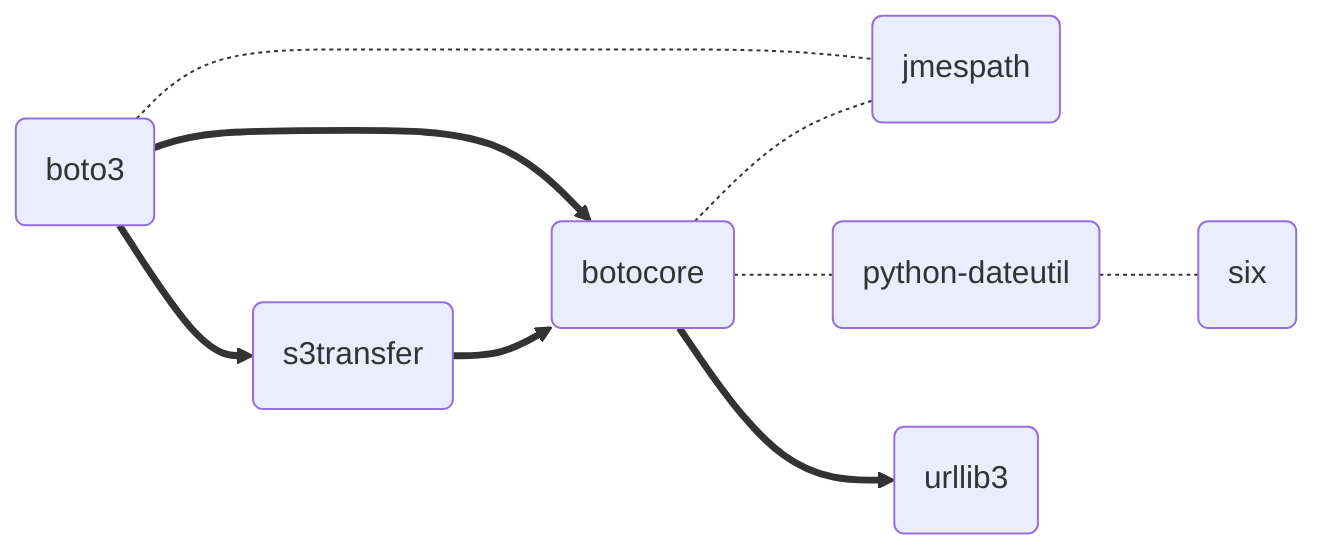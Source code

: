 flowchart LR
  N0(boto3) ==> N1(botocore)
  N0(boto3) .- N2(jmespath)
  N0(boto3) ==> N3(s3transfer)
  N1(botocore) .- N2(jmespath)
  N1(botocore) .- N4(python-dateutil)
  N1(botocore) ==> N5(urllib3)
  N4(python-dateutil) .- N6(six)
  N3(s3transfer) ==> N1(botocore)